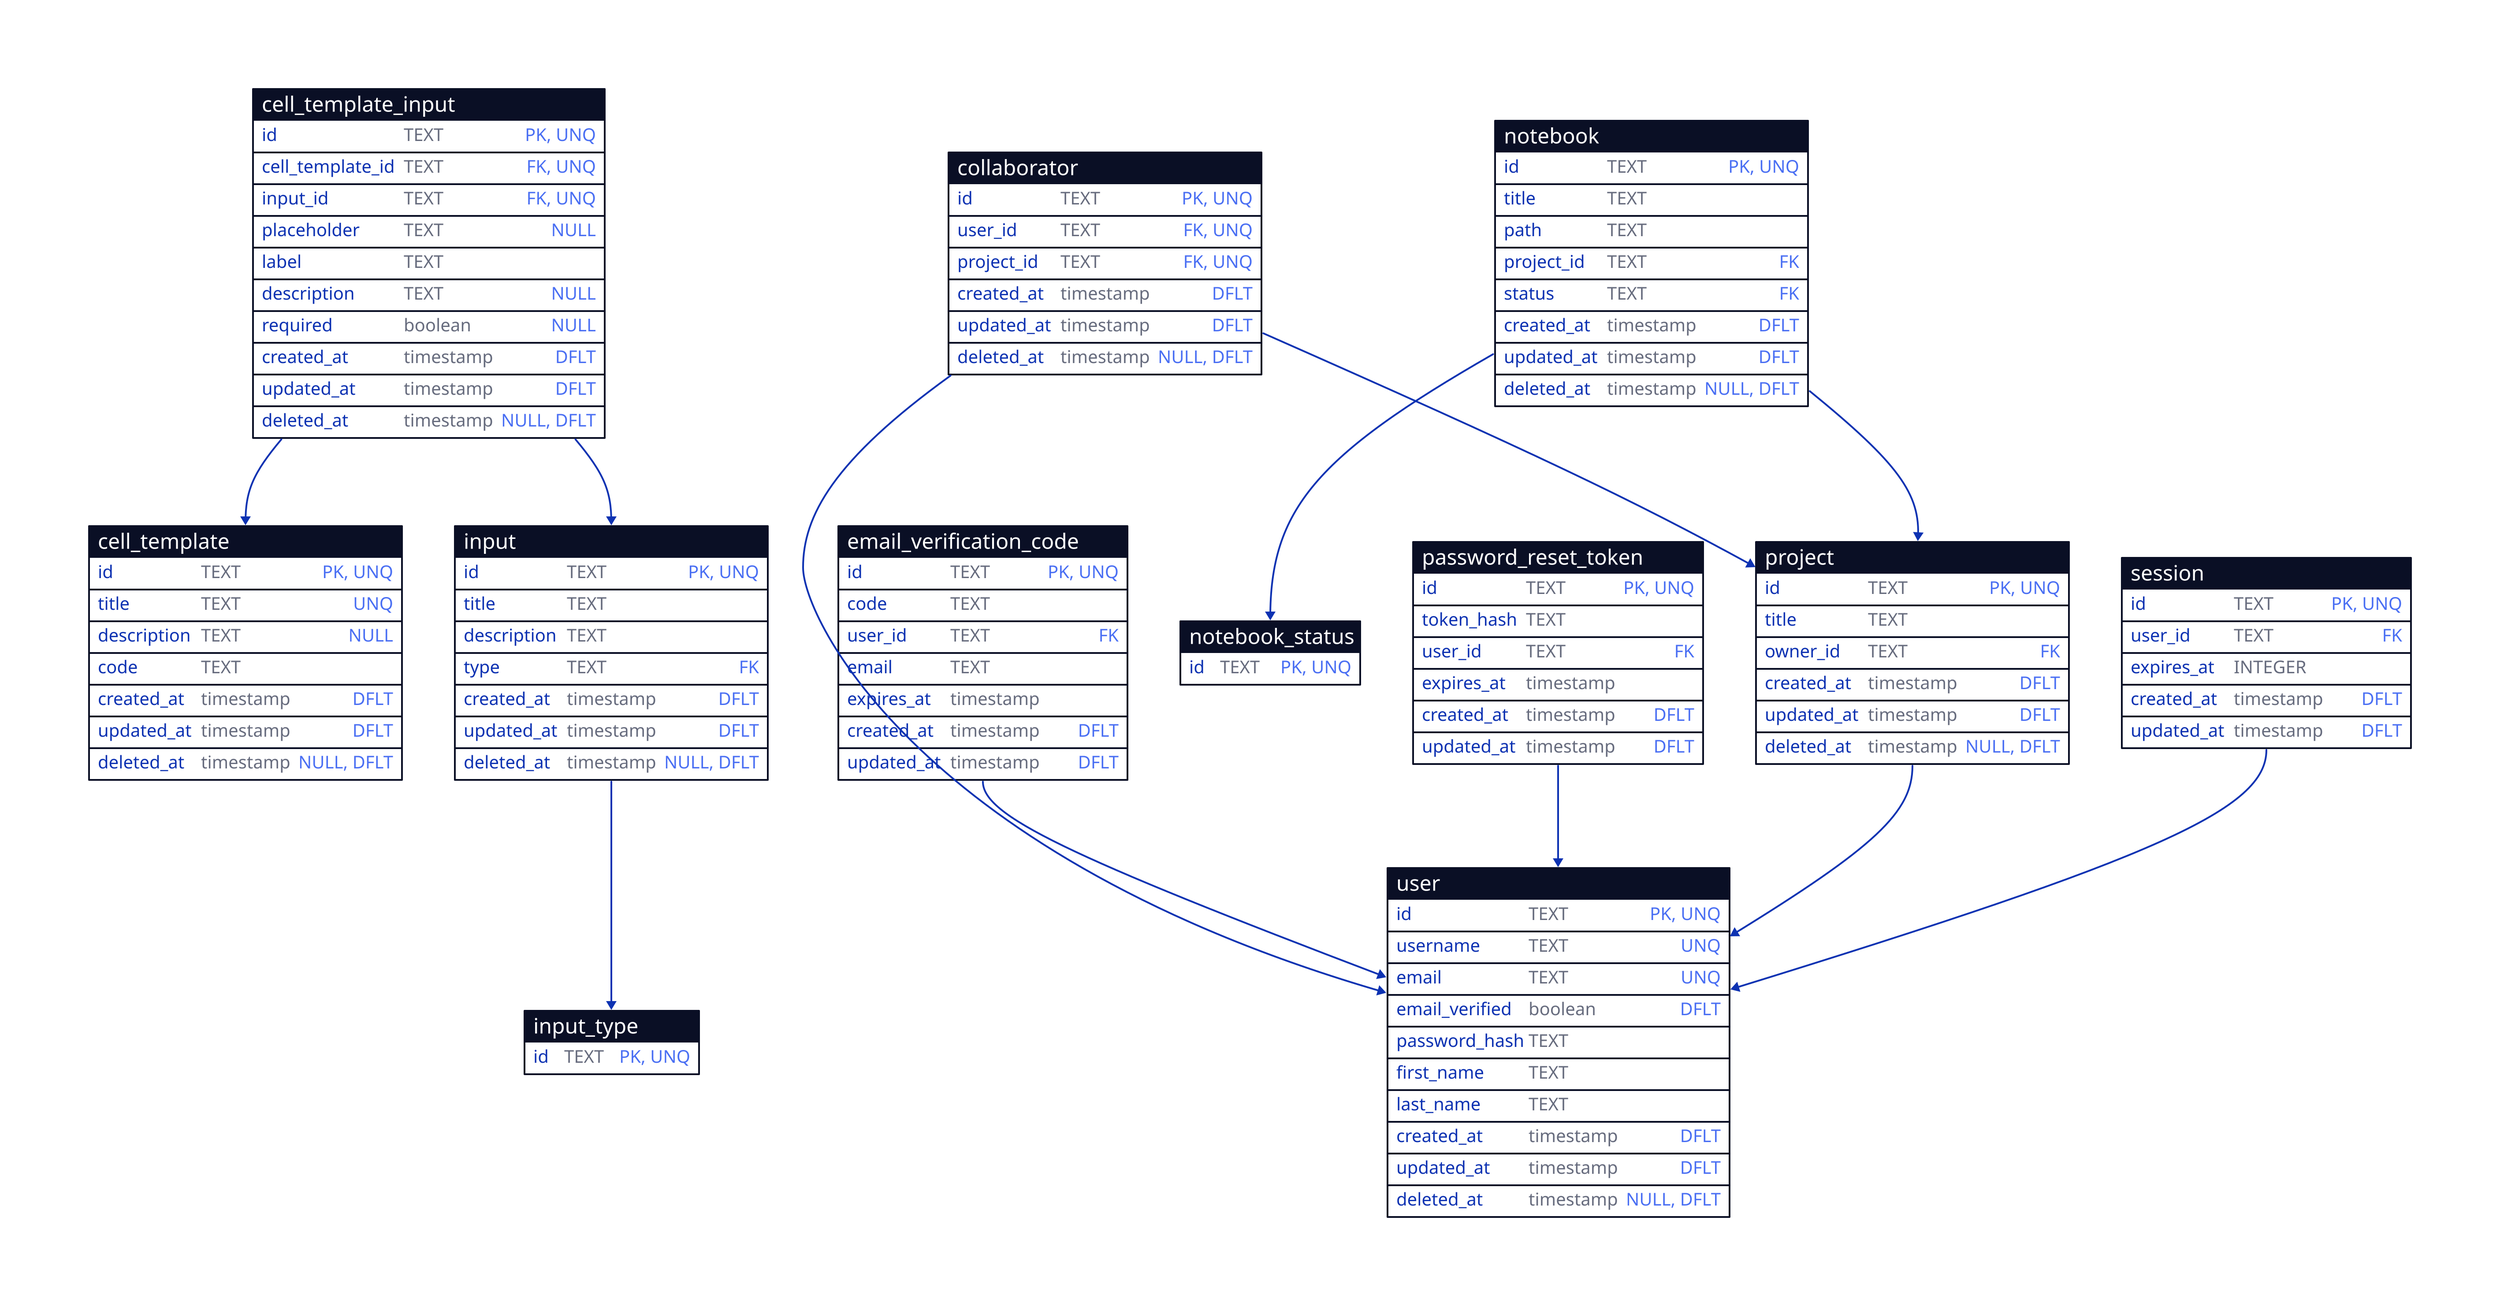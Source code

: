 cell_template: {
  shape: sql_table

  "id": TEXT { constraint: [primary_key; unique] }
  "title": TEXT { constraint: [unique] }
  "description": TEXT { constraint: ["NULL"] }
  "code": TEXT { constraint: [] }
  "created_at": timestamp { constraint: [DFLT] }
  "updated_at": timestamp { constraint: [DFLT] }
  "deleted_at": timestamp { constraint: ["NULL"; DFLT] }
}

cell_template_input: {
  shape: sql_table

  "id": TEXT { constraint: [primary_key; unique] }
  "cell_template_id": TEXT { constraint: [foreign_key; unique] }
  "input_id": TEXT { constraint: [foreign_key; unique] }
  "placeholder": TEXT { constraint: ["NULL"] }
  "label ": TEXT { constraint: [] }
  "description": TEXT { constraint: ["NULL"] }
  "required": boolean { constraint: ["NULL"] }
  "created_at": timestamp { constraint: [DFLT] }
  "updated_at": timestamp { constraint: [DFLT] }
  "deleted_at": timestamp { constraint: ["NULL"; DFLT] }
}

cell_template_input.cell_template_id -> cell_template.id

cell_template_input.input_id -> input.id

collaborator: {
  shape: sql_table

  "id": TEXT { constraint: [primary_key; unique] }
  "user_id": TEXT { constraint: [foreign_key; unique] }
  "project_id": TEXT { constraint: [foreign_key; unique] }
  "created_at": timestamp { constraint: [DFLT] }
  "updated_at": timestamp { constraint: [DFLT] }
  "deleted_at": timestamp { constraint: ["NULL"; DFLT] }
}

collaborator.project_id -> project.id

collaborator.user_id -> user.id

email_verification_code: {
  shape: sql_table

  "id": TEXT { constraint: [primary_key; unique] }
  "code": TEXT { constraint: [] }
  "user_id": TEXT { constraint: [foreign_key] }
  "email": TEXT { constraint: [] }
  "expires_at": timestamp { constraint: [] }
  "created_at": timestamp { constraint: [DFLT] }
  "updated_at": timestamp { constraint: [DFLT] }
}

email_verification_code.user_id -> user.id

input: {
  shape: sql_table

  "id": TEXT { constraint: [primary_key; unique] }
  "title": TEXT { constraint: [] }
  "description": TEXT { constraint: [] }
  "type": TEXT { constraint: [foreign_key] }
  "created_at": timestamp { constraint: [DFLT] }
  "updated_at": timestamp { constraint: [DFLT] }
  "deleted_at": timestamp { constraint: ["NULL"; DFLT] }
}

input.type -> input_type.id

input_type: {
  shape: sql_table

  "id": TEXT { constraint: [primary_key; unique] }
}

notebook: {
  shape: sql_table

  "id": TEXT { constraint: [primary_key; unique] }
  "title": TEXT { constraint: [] }
  "path": TEXT { constraint: [] }
  "project_id": TEXT { constraint: [foreign_key] }
  "status": TEXT { constraint: [foreign_key] }
  "created_at": timestamp { constraint: [DFLT] }
  "updated_at": timestamp { constraint: [DFLT] }
  "deleted_at": timestamp { constraint: ["NULL"; DFLT] }
}

notebook.project_id -> project.id

notebook.status -> notebook_status.id

notebook_status: {
  shape: sql_table

  "id": TEXT { constraint: [primary_key; unique] }
}

password_reset_token: {
  shape: sql_table

  "id": TEXT { constraint: [primary_key; unique] }
  "token_hash": TEXT { constraint: [] }
  "user_id": TEXT { constraint: [foreign_key] }
  "expires_at": timestamp { constraint: [] }
  "created_at": timestamp { constraint: [DFLT] }
  "updated_at": timestamp { constraint: [DFLT] }
}

password_reset_token.user_id -> user.id

project: {
  shape: sql_table

  "id": TEXT { constraint: [primary_key; unique] }
  "title": TEXT { constraint: [] }
  "owner_id": TEXT { constraint: [foreign_key] }
  "created_at": timestamp { constraint: [DFLT] }
  "updated_at": timestamp { constraint: [DFLT] }
  "deleted_at": timestamp { constraint: ["NULL"; DFLT] }
}

project.owner_id -> user.id

session: {
  shape: sql_table

  "id": TEXT { constraint: [primary_key; unique] }
  "user_id": TEXT { constraint: [foreign_key] }
  "expires_at": INTEGER { constraint: [] }
  "created_at": timestamp { constraint: [DFLT] }
  "updated_at": timestamp { constraint: [DFLT] }
}

session.user_id -> user.id

user: {
  shape: sql_table

  "id": TEXT { constraint: [primary_key; unique] }
  "username": TEXT { constraint: [unique] }
  "email": TEXT { constraint: [unique] }
  "email_verified": boolean { constraint: [DFLT] }
  "password_hash": TEXT { constraint: [] }
  "first_name": TEXT { constraint: [] }
  "last_name": TEXT { constraint: [] }
  "created_at": timestamp { constraint: [DFLT] }
  "updated_at": timestamp { constraint: [DFLT] }
  "deleted_at": timestamp { constraint: ["NULL"; DFLT] }
}
